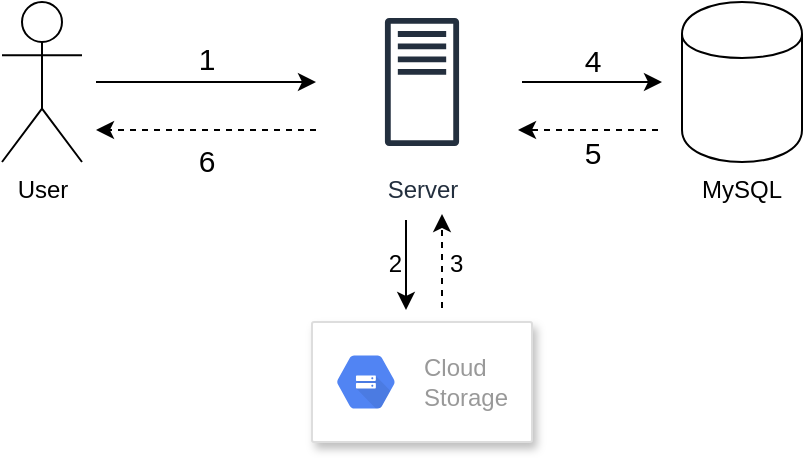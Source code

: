 <mxfile version="13.1.3" type="device"><diagram id="6ICPHhwf-MfFrKcgRQ9t" name="Page-1"><mxGraphModel dx="1298" dy="786" grid="1" gridSize="10" guides="1" tooltips="1" connect="1" arrows="1" fold="1" page="1" pageScale="1" pageWidth="850" pageHeight="1100" math="0" shadow="0"><root><mxCell id="0"/><mxCell id="1" parent="0"/><mxCell id="nxf1FFlRcVaSnVUdxe0r-2" value="User" style="shape=umlActor;verticalLabelPosition=bottom;labelBackgroundColor=#ffffff;verticalAlign=top;html=1;outlineConnect=0;" parent="1" vertex="1"><mxGeometry x="200" y="470" width="40" height="80" as="geometry"/></mxCell><mxCell id="nxf1FFlRcVaSnVUdxe0r-8" value="Server" style="outlineConnect=0;fontColor=#232F3E;gradientColor=none;strokeColor=#232F3E;fillColor=#ffffff;dashed=0;verticalLabelPosition=bottom;verticalAlign=top;align=center;html=1;fontSize=12;fontStyle=0;aspect=fixed;shape=mxgraph.aws4.resourceIcon;resIcon=mxgraph.aws4.traditional_server;" parent="1" vertex="1"><mxGeometry x="370" y="470" width="80" height="80" as="geometry"/></mxCell><mxCell id="nxf1FFlRcVaSnVUdxe0r-9" value="&lt;font style=&quot;font-size: 15px&quot;&gt;1&lt;/font&gt;" style="endArrow=classic;html=1;labelPosition=center;verticalLabelPosition=top;align=center;verticalAlign=bottom;" parent="1" edge="1"><mxGeometry width="50" height="50" relative="1" as="geometry"><mxPoint x="247" y="510" as="sourcePoint"/><mxPoint x="357" y="510" as="targetPoint"/></mxGeometry></mxCell><mxCell id="nxf1FFlRcVaSnVUdxe0r-10" value="&lt;font style=&quot;font-size: 15px&quot;&gt;6&lt;/font&gt;" style="endArrow=classic;html=1;endFill=1;labelPosition=center;verticalLabelPosition=bottom;align=center;verticalAlign=top;dashed=1;" parent="1" edge="1"><mxGeometry width="50" height="50" relative="1" as="geometry"><mxPoint x="357" y="534" as="sourcePoint"/><mxPoint x="247" y="534" as="targetPoint"/><Array as="points"/></mxGeometry></mxCell><mxCell id="nxf1FFlRcVaSnVUdxe0r-13" value="MySQL" style="shape=cylinder;whiteSpace=wrap;html=1;boundedLbl=1;backgroundOutline=1;verticalAlign=top;labelPosition=center;verticalLabelPosition=bottom;align=center;" parent="1" vertex="1"><mxGeometry x="540" y="470" width="60" height="80" as="geometry"/></mxCell><mxCell id="nxf1FFlRcVaSnVUdxe0r-15" value="" style="endArrow=classic;html=1;entryX=0;entryY=0.5;entryDx=0;entryDy=0;" parent="1" edge="1"><mxGeometry width="50" height="50" relative="1" as="geometry"><mxPoint x="460" y="510" as="sourcePoint"/><mxPoint x="530" y="510" as="targetPoint"/></mxGeometry></mxCell><mxCell id="nxf1FFlRcVaSnVUdxe0r-27" value="&lt;font style=&quot;font-size: 15px&quot;&gt;4&lt;/font&gt;" style="text;html=1;resizable=0;points=[];align=center;verticalAlign=bottom;labelBackgroundColor=#ffffff;labelPosition=center;verticalLabelPosition=top;" parent="nxf1FFlRcVaSnVUdxe0r-15" vertex="1" connectable="0"><mxGeometry x="-0.114" y="1" relative="1" as="geometry"><mxPoint x="4" y="1" as="offset"/></mxGeometry></mxCell><mxCell id="nxf1FFlRcVaSnVUdxe0r-16" value="" style="endArrow=classic;html=1;endFill=1;dashed=1;" parent="1" edge="1"><mxGeometry width="50" height="50" relative="1" as="geometry"><mxPoint x="528" y="534" as="sourcePoint"/><mxPoint x="458" y="534" as="targetPoint"/></mxGeometry></mxCell><mxCell id="nxf1FFlRcVaSnVUdxe0r-31" value="5" style="text;html=1;resizable=0;points=[];align=center;verticalAlign=top;labelBackgroundColor=#ffffff;labelPosition=center;verticalLabelPosition=bottom;fontSize=15;" parent="nxf1FFlRcVaSnVUdxe0r-16" vertex="1" connectable="0"><mxGeometry x="-0.194" y="-1" relative="1" as="geometry"><mxPoint x="-5" y="-3" as="offset"/></mxGeometry></mxCell><mxCell id="nxf1FFlRcVaSnVUdxe0r-17" value="" style="strokeColor=#dddddd;fillColor=#ffffff;shadow=1;strokeWidth=1;rounded=1;absoluteArcSize=1;arcSize=2;" parent="1" vertex="1"><mxGeometry x="355" y="630" width="110" height="60" as="geometry"/></mxCell><mxCell id="nxf1FFlRcVaSnVUdxe0r-18" value="Cloud&#10;Storage" style="dashed=0;connectable=0;html=1;fillColor=#5184F3;strokeColor=none;shape=mxgraph.gcp2.hexIcon;prIcon=cloud_storage;part=1;labelPosition=right;verticalLabelPosition=middle;align=left;verticalAlign=middle;spacingLeft=5;fontColor=#999999;fontSize=12;" parent="nxf1FFlRcVaSnVUdxe0r-17" vertex="1"><mxGeometry y="0.5" width="44" height="39" relative="1" as="geometry"><mxPoint x="5" y="-19.5" as="offset"/></mxGeometry></mxCell><mxCell id="nxf1FFlRcVaSnVUdxe0r-19" value="" style="endArrow=classic;html=1;dashed=1;" parent="1" edge="1"><mxGeometry width="50" height="50" relative="1" as="geometry"><mxPoint x="420" y="623" as="sourcePoint"/><mxPoint x="420" y="576" as="targetPoint"/></mxGeometry></mxCell><mxCell id="nxf1FFlRcVaSnVUdxe0r-29" value="3" style="text;html=1;resizable=0;points=[];align=left;verticalAlign=middle;labelBackgroundColor=#ffffff;labelPosition=right;verticalLabelPosition=middle;" parent="nxf1FFlRcVaSnVUdxe0r-19" vertex="1" connectable="0"><mxGeometry x="-0.25" relative="1" as="geometry"><mxPoint x="2" y="-5" as="offset"/></mxGeometry></mxCell><mxCell id="nxf1FFlRcVaSnVUdxe0r-20" value="" style="endArrow=classic;html=1;" parent="1" edge="1"><mxGeometry width="50" height="50" relative="1" as="geometry"><mxPoint x="402" y="579" as="sourcePoint"/><mxPoint x="402" y="624" as="targetPoint"/></mxGeometry></mxCell><mxCell id="nxf1FFlRcVaSnVUdxe0r-28" value="2" style="text;html=1;resizable=0;points=[];align=right;verticalAlign=middle;labelBackgroundColor=#ffffff;labelPosition=left;verticalLabelPosition=middle;" parent="nxf1FFlRcVaSnVUdxe0r-20" vertex="1" connectable="0"><mxGeometry x="-0.3" relative="1" as="geometry"><mxPoint x="-2" y="6" as="offset"/></mxGeometry></mxCell></root></mxGraphModel></diagram></mxfile>